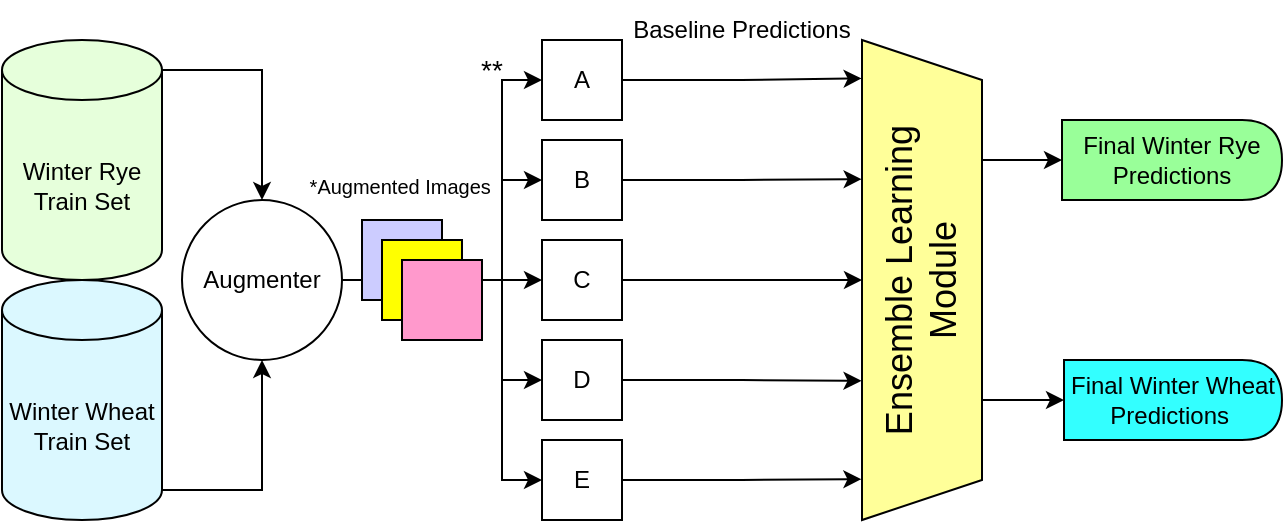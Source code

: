 <mxfile version="21.6.3" type="github">
  <diagram name="Page-1" id="RutwlBK_jGAgy6NSzeS8">
    <mxGraphModel dx="1354" dy="628" grid="1" gridSize="10" guides="1" tooltips="1" connect="1" arrows="1" fold="1" page="1" pageScale="1" pageWidth="850" pageHeight="1100" math="0" shadow="0">
      <root>
        <mxCell id="0" />
        <mxCell id="1" parent="0" />
        <mxCell id="FnQt-bcbcUNVTOLYjDGp-1" style="edgeStyle=orthogonalEdgeStyle;rounded=0;orthogonalLoop=1;jettySize=auto;html=1;exitX=1;exitY=0;exitDx=0;exitDy=15;exitPerimeter=0;entryX=0.5;entryY=0;entryDx=0;entryDy=0;" edge="1" parent="1" source="FnQt-bcbcUNVTOLYjDGp-2" target="FnQt-bcbcUNVTOLYjDGp-6">
          <mxGeometry relative="1" as="geometry" />
        </mxCell>
        <mxCell id="FnQt-bcbcUNVTOLYjDGp-2" value="Winter Rye&lt;br&gt;Train Set" style="shape=cylinder3;whiteSpace=wrap;html=1;boundedLbl=1;backgroundOutline=1;size=15;fillColor=#E6FFDB;" vertex="1" parent="1">
          <mxGeometry y="100" width="80" height="120" as="geometry" />
        </mxCell>
        <mxCell id="FnQt-bcbcUNVTOLYjDGp-3" style="edgeStyle=orthogonalEdgeStyle;rounded=0;orthogonalLoop=1;jettySize=auto;html=1;exitX=1;exitY=1;exitDx=0;exitDy=-15;exitPerimeter=0;entryX=0.5;entryY=1;entryDx=0;entryDy=0;" edge="1" parent="1" source="FnQt-bcbcUNVTOLYjDGp-4" target="FnQt-bcbcUNVTOLYjDGp-6">
          <mxGeometry relative="1" as="geometry" />
        </mxCell>
        <mxCell id="FnQt-bcbcUNVTOLYjDGp-4" value="Winter Wheat&lt;br&gt;Train Set" style="shape=cylinder3;whiteSpace=wrap;html=1;boundedLbl=1;backgroundOutline=1;size=15;fillColor=#DBF8FF;" vertex="1" parent="1">
          <mxGeometry y="220" width="80" height="120" as="geometry" />
        </mxCell>
        <mxCell id="FnQt-bcbcUNVTOLYjDGp-5" style="edgeStyle=orthogonalEdgeStyle;rounded=0;orthogonalLoop=1;jettySize=auto;html=1;entryX=0;entryY=0.5;entryDx=0;entryDy=0;" edge="1" parent="1" source="FnQt-bcbcUNVTOLYjDGp-6" target="FnQt-bcbcUNVTOLYjDGp-12">
          <mxGeometry relative="1" as="geometry">
            <mxPoint x="290" y="220" as="targetPoint" />
          </mxGeometry>
        </mxCell>
        <mxCell id="FnQt-bcbcUNVTOLYjDGp-6" value="Augmenter" style="ellipse;whiteSpace=wrap;html=1;aspect=fixed;" vertex="1" parent="1">
          <mxGeometry x="90" y="180" width="80" height="80" as="geometry" />
        </mxCell>
        <mxCell id="FnQt-bcbcUNVTOLYjDGp-7" style="edgeStyle=orthogonalEdgeStyle;rounded=0;orthogonalLoop=1;jettySize=auto;html=1;exitX=1;exitY=0.5;exitDx=0;exitDy=0;entryX=0.08;entryY=1.003;entryDx=0;entryDy=0;entryPerimeter=0;" edge="1" parent="1" source="FnQt-bcbcUNVTOLYjDGp-8" target="FnQt-bcbcUNVTOLYjDGp-29">
          <mxGeometry relative="1" as="geometry" />
        </mxCell>
        <mxCell id="FnQt-bcbcUNVTOLYjDGp-8" value="A" style="rounded=0;whiteSpace=wrap;html=1;" vertex="1" parent="1">
          <mxGeometry x="270" y="100" width="40" height="40" as="geometry" />
        </mxCell>
        <mxCell id="FnQt-bcbcUNVTOLYjDGp-9" style="edgeStyle=orthogonalEdgeStyle;rounded=0;orthogonalLoop=1;jettySize=auto;html=1;exitX=1;exitY=0.5;exitDx=0;exitDy=0;entryX=0.29;entryY=1.003;entryDx=0;entryDy=0;entryPerimeter=0;" edge="1" parent="1" source="FnQt-bcbcUNVTOLYjDGp-10" target="FnQt-bcbcUNVTOLYjDGp-29">
          <mxGeometry relative="1" as="geometry" />
        </mxCell>
        <mxCell id="FnQt-bcbcUNVTOLYjDGp-10" value="B" style="rounded=0;whiteSpace=wrap;html=1;" vertex="1" parent="1">
          <mxGeometry x="270" y="150" width="40" height="40" as="geometry" />
        </mxCell>
        <mxCell id="FnQt-bcbcUNVTOLYjDGp-11" style="edgeStyle=orthogonalEdgeStyle;rounded=0;orthogonalLoop=1;jettySize=auto;html=1;entryX=0.5;entryY=1;entryDx=0;entryDy=0;" edge="1" parent="1" source="FnQt-bcbcUNVTOLYjDGp-12" target="FnQt-bcbcUNVTOLYjDGp-29">
          <mxGeometry relative="1" as="geometry" />
        </mxCell>
        <mxCell id="FnQt-bcbcUNVTOLYjDGp-12" value="C" style="rounded=0;whiteSpace=wrap;html=1;" vertex="1" parent="1">
          <mxGeometry x="270" y="200" width="40" height="40" as="geometry" />
        </mxCell>
        <mxCell id="FnQt-bcbcUNVTOLYjDGp-13" style="edgeStyle=orthogonalEdgeStyle;rounded=0;orthogonalLoop=1;jettySize=auto;html=1;entryX=0.71;entryY=1.004;entryDx=0;entryDy=0;entryPerimeter=0;" edge="1" parent="1" source="FnQt-bcbcUNVTOLYjDGp-14" target="FnQt-bcbcUNVTOLYjDGp-29">
          <mxGeometry relative="1" as="geometry" />
        </mxCell>
        <mxCell id="FnQt-bcbcUNVTOLYjDGp-14" value="D" style="rounded=0;whiteSpace=wrap;html=1;" vertex="1" parent="1">
          <mxGeometry x="270" y="250" width="40" height="40" as="geometry" />
        </mxCell>
        <mxCell id="FnQt-bcbcUNVTOLYjDGp-15" style="edgeStyle=orthogonalEdgeStyle;rounded=0;orthogonalLoop=1;jettySize=auto;html=1;exitX=1;exitY=0.5;exitDx=0;exitDy=0;entryX=0.915;entryY=1.005;entryDx=0;entryDy=0;entryPerimeter=0;" edge="1" parent="1" source="FnQt-bcbcUNVTOLYjDGp-16" target="FnQt-bcbcUNVTOLYjDGp-29">
          <mxGeometry relative="1" as="geometry" />
        </mxCell>
        <mxCell id="FnQt-bcbcUNVTOLYjDGp-16" value="E" style="rounded=0;whiteSpace=wrap;html=1;" vertex="1" parent="1">
          <mxGeometry x="270" y="300" width="40" height="40" as="geometry" />
        </mxCell>
        <mxCell id="FnQt-bcbcUNVTOLYjDGp-17" value="" style="rounded=0;whiteSpace=wrap;html=1;fillColor=#CCCCFF;" vertex="1" parent="1">
          <mxGeometry x="180" y="190" width="40" height="40" as="geometry" />
        </mxCell>
        <mxCell id="FnQt-bcbcUNVTOLYjDGp-18" value="" style="rounded=0;whiteSpace=wrap;html=1;fillColor=#FFFF00;" vertex="1" parent="1">
          <mxGeometry x="190" y="200" width="40" height="40" as="geometry" />
        </mxCell>
        <mxCell id="FnQt-bcbcUNVTOLYjDGp-19" style="edgeStyle=orthogonalEdgeStyle;rounded=0;orthogonalLoop=1;jettySize=auto;html=1;exitX=0.25;exitY=0;exitDx=0;exitDy=0;entryX=0;entryY=0.5;entryDx=0;entryDy=0;" edge="1" parent="1" source="FnQt-bcbcUNVTOLYjDGp-23" target="FnQt-bcbcUNVTOLYjDGp-8">
          <mxGeometry relative="1" as="geometry">
            <Array as="points">
              <mxPoint x="250" y="220" />
              <mxPoint x="250" y="120" />
            </Array>
          </mxGeometry>
        </mxCell>
        <mxCell id="FnQt-bcbcUNVTOLYjDGp-20" style="edgeStyle=orthogonalEdgeStyle;rounded=0;orthogonalLoop=1;jettySize=auto;html=1;exitX=0.25;exitY=0;exitDx=0;exitDy=0;entryX=0;entryY=0.5;entryDx=0;entryDy=0;" edge="1" parent="1" source="FnQt-bcbcUNVTOLYjDGp-23" target="FnQt-bcbcUNVTOLYjDGp-10">
          <mxGeometry relative="1" as="geometry">
            <Array as="points">
              <mxPoint x="250" y="220" />
              <mxPoint x="250" y="170" />
            </Array>
          </mxGeometry>
        </mxCell>
        <mxCell id="FnQt-bcbcUNVTOLYjDGp-21" style="edgeStyle=orthogonalEdgeStyle;rounded=0;orthogonalLoop=1;jettySize=auto;html=1;exitX=0.25;exitY=0;exitDx=0;exitDy=0;entryX=0;entryY=0.5;entryDx=0;entryDy=0;" edge="1" parent="1" source="FnQt-bcbcUNVTOLYjDGp-23" target="FnQt-bcbcUNVTOLYjDGp-14">
          <mxGeometry relative="1" as="geometry">
            <Array as="points">
              <mxPoint x="250" y="220" />
              <mxPoint x="250" y="270" />
            </Array>
          </mxGeometry>
        </mxCell>
        <mxCell id="FnQt-bcbcUNVTOLYjDGp-22" style="edgeStyle=orthogonalEdgeStyle;rounded=0;orthogonalLoop=1;jettySize=auto;html=1;exitX=0.25;exitY=0;exitDx=0;exitDy=0;entryX=0;entryY=0.5;entryDx=0;entryDy=0;" edge="1" parent="1" source="FnQt-bcbcUNVTOLYjDGp-23" target="FnQt-bcbcUNVTOLYjDGp-16">
          <mxGeometry relative="1" as="geometry">
            <Array as="points">
              <mxPoint x="250" y="220" />
              <mxPoint x="250" y="320" />
            </Array>
          </mxGeometry>
        </mxCell>
        <mxCell id="FnQt-bcbcUNVTOLYjDGp-23" value="" style="rounded=0;whiteSpace=wrap;html=1;strokeColor=#000000;fillColor=#FF99CC;direction=south;" vertex="1" parent="1">
          <mxGeometry x="200" y="210" width="40" height="40" as="geometry" />
        </mxCell>
        <mxCell id="FnQt-bcbcUNVTOLYjDGp-24" value="&lt;font style=&quot;font-size: 10px;&quot;&gt;*Augmented Images&amp;nbsp;&lt;/font&gt;" style="text;html=1;strokeColor=none;fillColor=none;align=center;verticalAlign=middle;whiteSpace=wrap;rounded=0;" vertex="1" parent="1">
          <mxGeometry x="147.5" y="165" width="105" height="15" as="geometry" />
        </mxCell>
        <mxCell id="FnQt-bcbcUNVTOLYjDGp-25" value="&lt;font style=&quot;font-size: 14px;&quot;&gt;**&lt;/font&gt;" style="text;html=1;strokeColor=none;fillColor=none;align=center;verticalAlign=middle;whiteSpace=wrap;rounded=0;" vertex="1" parent="1">
          <mxGeometry x="230" y="110" width="30" height="10" as="geometry" />
        </mxCell>
        <mxCell id="FnQt-bcbcUNVTOLYjDGp-26" value="Baseline Predictions" style="text;html=1;strokeColor=none;fillColor=none;align=center;verticalAlign=middle;whiteSpace=wrap;rounded=0;" vertex="1" parent="1">
          <mxGeometry x="310" y="80" width="120" height="30" as="geometry" />
        </mxCell>
        <mxCell id="FnQt-bcbcUNVTOLYjDGp-27" style="edgeStyle=orthogonalEdgeStyle;rounded=0;orthogonalLoop=1;jettySize=auto;html=1;exitX=0.25;exitY=0;exitDx=0;exitDy=0;entryX=0;entryY=0.5;entryDx=0;entryDy=0;" edge="1" parent="1" source="FnQt-bcbcUNVTOLYjDGp-29" target="FnQt-bcbcUNVTOLYjDGp-31">
          <mxGeometry relative="1" as="geometry" />
        </mxCell>
        <mxCell id="FnQt-bcbcUNVTOLYjDGp-28" style="edgeStyle=orthogonalEdgeStyle;rounded=0;orthogonalLoop=1;jettySize=auto;html=1;exitX=0.75;exitY=0;exitDx=0;exitDy=0;entryX=0;entryY=0.5;entryDx=0;entryDy=0;" edge="1" parent="1" source="FnQt-bcbcUNVTOLYjDGp-29" target="FnQt-bcbcUNVTOLYjDGp-32">
          <mxGeometry relative="1" as="geometry" />
        </mxCell>
        <mxCell id="FnQt-bcbcUNVTOLYjDGp-29" value="" style="shape=trapezoid;perimeter=trapezoidPerimeter;whiteSpace=wrap;html=1;fixedSize=1;rotation=90;fillColor=#FFFF99;" vertex="1" parent="1">
          <mxGeometry x="340" y="190" width="240" height="60" as="geometry" />
        </mxCell>
        <mxCell id="FnQt-bcbcUNVTOLYjDGp-30" value="&lt;font style=&quot;font-size: 18px;&quot;&gt;Ensemble Learning Module&lt;/font&gt;" style="text;html=1;strokeColor=none;fillColor=none;align=center;verticalAlign=middle;whiteSpace=wrap;rounded=0;rotation=-90;" vertex="1" parent="1">
          <mxGeometry x="365" y="205" width="190" height="30" as="geometry" />
        </mxCell>
        <mxCell id="FnQt-bcbcUNVTOLYjDGp-31" value="Final Winter Rye&lt;br&gt;Predictions" style="shape=delay;whiteSpace=wrap;html=1;fillColor=#99FF99;" vertex="1" parent="1">
          <mxGeometry x="530" y="140" width="110" height="40" as="geometry" />
        </mxCell>
        <mxCell id="FnQt-bcbcUNVTOLYjDGp-32" value="Final Winter Wheat Predictions&amp;nbsp;" style="shape=delay;whiteSpace=wrap;html=1;fillColor=#33FFFF;" vertex="1" parent="1">
          <mxGeometry x="531" y="260" width="109" height="40" as="geometry" />
        </mxCell>
      </root>
    </mxGraphModel>
  </diagram>
</mxfile>
